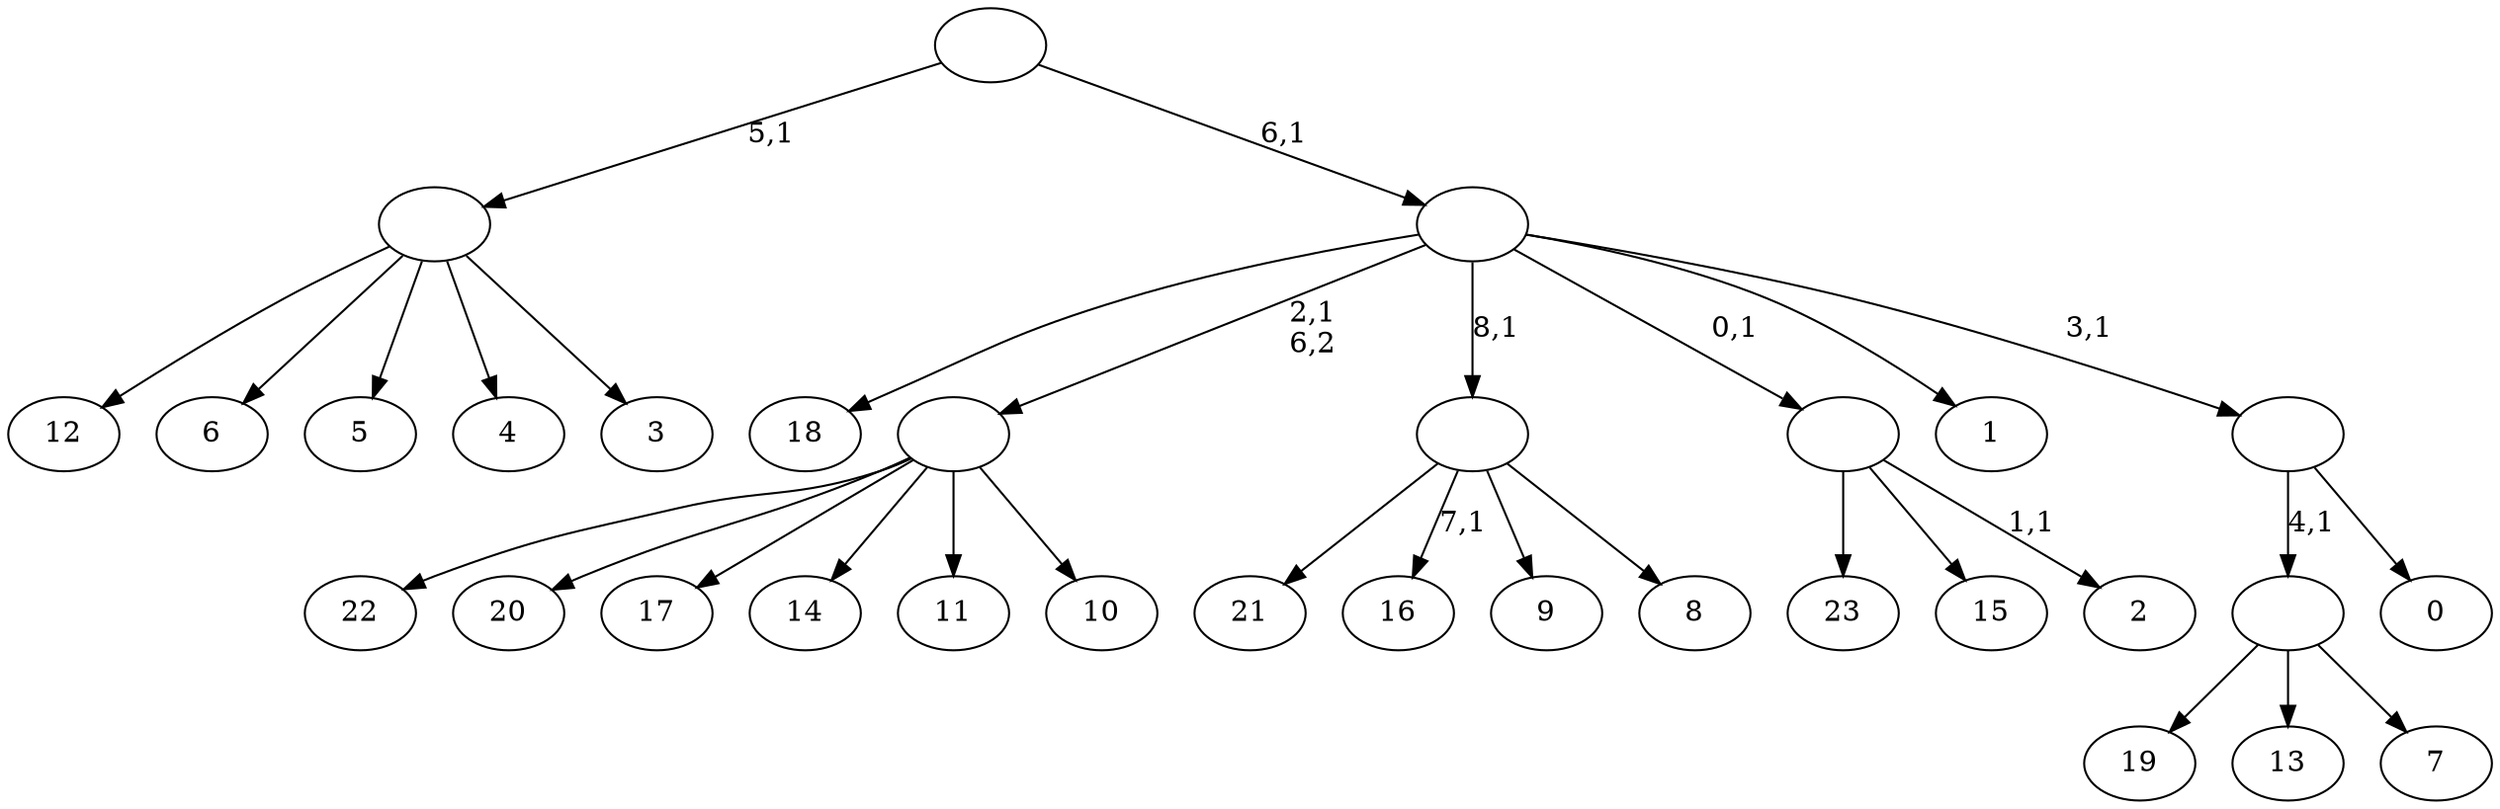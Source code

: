 digraph T {
	33 [label="23"]
	32 [label="22"]
	31 [label="21"]
	30 [label="20"]
	29 [label="19"]
	28 [label="18"]
	27 [label="17"]
	26 [label="16"]
	24 [label="15"]
	23 [label="14"]
	22 [label="13"]
	21 [label="12"]
	20 [label="11"]
	19 [label="10"]
	18 [label=""]
	17 [label="9"]
	16 [label="8"]
	15 [label=""]
	14 [label="7"]
	13 [label=""]
	12 [label="6"]
	11 [label="5"]
	10 [label="4"]
	9 [label="3"]
	8 [label=""]
	7 [label="2"]
	5 [label=""]
	4 [label="1"]
	3 [label="0"]
	2 [label=""]
	1 [label=""]
	0 [label=""]
	18 -> 32 [label=""]
	18 -> 30 [label=""]
	18 -> 27 [label=""]
	18 -> 23 [label=""]
	18 -> 20 [label=""]
	18 -> 19 [label=""]
	15 -> 26 [label="7,1"]
	15 -> 31 [label=""]
	15 -> 17 [label=""]
	15 -> 16 [label=""]
	13 -> 29 [label=""]
	13 -> 22 [label=""]
	13 -> 14 [label=""]
	8 -> 21 [label=""]
	8 -> 12 [label=""]
	8 -> 11 [label=""]
	8 -> 10 [label=""]
	8 -> 9 [label=""]
	5 -> 7 [label="1,1"]
	5 -> 33 [label=""]
	5 -> 24 [label=""]
	2 -> 13 [label="4,1"]
	2 -> 3 [label=""]
	1 -> 28 [label=""]
	1 -> 18 [label="2,1\n6,2"]
	1 -> 15 [label="8,1"]
	1 -> 5 [label="0,1"]
	1 -> 4 [label=""]
	1 -> 2 [label="3,1"]
	0 -> 8 [label="5,1"]
	0 -> 1 [label="6,1"]
}
